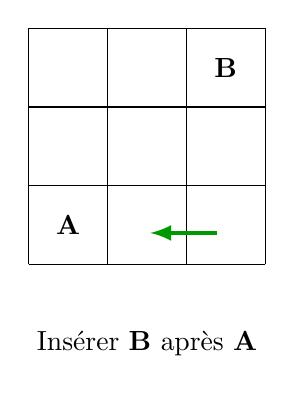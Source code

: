 \begin{tikzpicture}

\draw (0,0) grid ++(3,3);

% FlÃ¨ches
\tikzstyle{arrow} = [->,>=latex,ultra thick,shorten >=4pt,shorten <=6pt,green!60!black];

\node at (0.5,0.5) {\bf A};
\node at (2.5,2.5) {\bf B};

\draw[arrow] (2.6,0.4)--++(-1.2,0);

\node at (1.5,-1) {Ins\'erer {\bf B} apr\`es {\bf A}};

\end{tikzpicture}